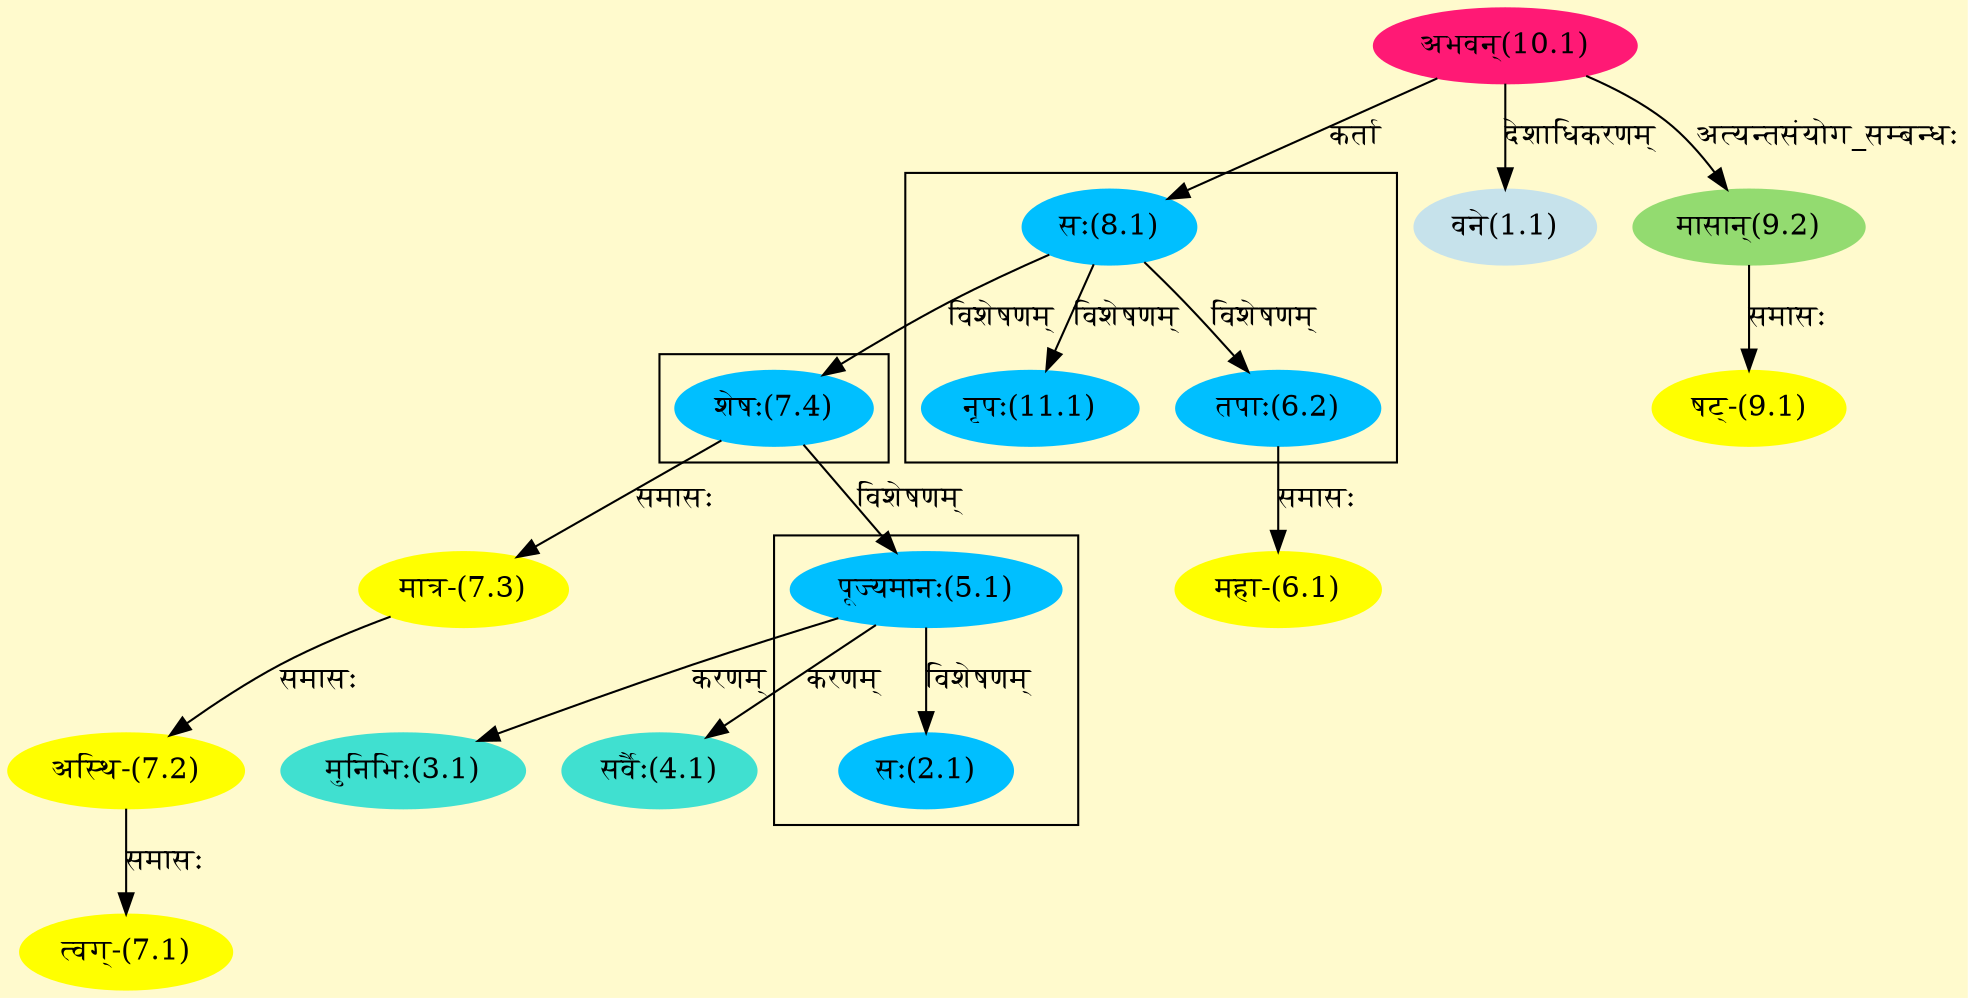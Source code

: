digraph G{
rankdir=BT;
 compound=true;
 bgcolor="lemonchiffon1";

subgraph cluster_1{
Node2_1 [style=filled, color="#00BFFF" label = "सः(2.1)"]
Node5_1 [style=filled, color="#00BFFF" label = "पूज्यमानः(5.1)"]

}

subgraph cluster_2{
Node5_1 [style=filled, color="#00BFFF" label = "पूज्यमानः(5.1)"]
Node7_4 [style=filled, color="#00BFFF" label = "शेषः(7.4)"]

}

subgraph cluster_3{
Node6_2 [style=filled, color="#00BFFF" label = "तपाः(6.2)"]
Node8_1 [style=filled, color="#00BFFF" label = "सः(8.1)"]
Node7_4 [style=filled, color="#00BFFF" label = "शेषः(7.4)"]
Node11_1 [style=filled, color="#00BFFF" label = "नृपः(11.1)"]

}
Node1_1 [style=filled, color="#C6E2EB" label = "वने(1.1)"]
Node10_1 [style=filled, color="#FF1975" label = "अभवन्(10.1)"]
Node3_1 [style=filled, color="#40E0D0" label = "मुनिभिः(3.1)"]
Node5_1 [style=filled, color="#00BFFF" label = "पूज्यमानः(5.1)"]
Node4_1 [style=filled, color="#40E0D0" label = "सर्वैः(4.1)"]
Node6_1 [style=filled, color="#FFFF00" label = "महा-(6.1)"]
Node6_2 [style=filled, color="#00BFFF" label = "तपाः(6.2)"]
Node7_1 [style=filled, color="#FFFF00" label = "त्वग्-(7.1)"]
Node7_2 [style=filled, color="#FFFF00" label = "अस्थि-(7.2)"]
Node7_3 [style=filled, color="#FFFF00" label = "मात्र-(7.3)"]
Node7_4 [style=filled, color="#00BFFF" label = "शेषः(7.4)"]
Node8_1 [style=filled, color="#00BFFF" label = "सः(8.1)"]
Node9_1 [style=filled, color="#FFFF00" label = "षट्-(9.1)"]
Node9_2 [style=filled, color="#93DB70" label = "मासान्(9.2)"]
/* Start of Relations section */

Node1_1 -> Node10_1 [  label="देशाधिकरणम्"  dir="back" ]
Node2_1 -> Node5_1 [  label="विशेषणम्"  dir="back" ]
Node3_1 -> Node5_1 [  label="करणम्"  dir="back" ]
Node4_1 -> Node5_1 [  label="करणम्"  dir="back" ]
Node5_1 -> Node7_4 [  label="विशेषणम्"  dir="back" ]
Node6_1 -> Node6_2 [  label="समासः"  dir="back" ]
Node6_2 -> Node8_1 [  label="विशेषणम्"  dir="back" ]
Node7_1 -> Node7_2 [  label="समासः"  dir="back" ]
Node7_2 -> Node7_3 [  label="समासः"  dir="back" ]
Node7_3 -> Node7_4 [  label="समासः"  dir="back" ]
Node7_4 -> Node8_1 [  label="विशेषणम्"  dir="back" ]
Node8_1 -> Node10_1 [  label="कर्ता"  dir="back" ]
Node9_1 -> Node9_2 [  label="समासः"  dir="back" ]
Node9_2 -> Node10_1 [  label="अत्यन्तसंयोग_सम्बन्धः"  dir="back" ]
Node11_1 -> Node8_1 [  label="विशेषणम्"  dir="back" ]
}

